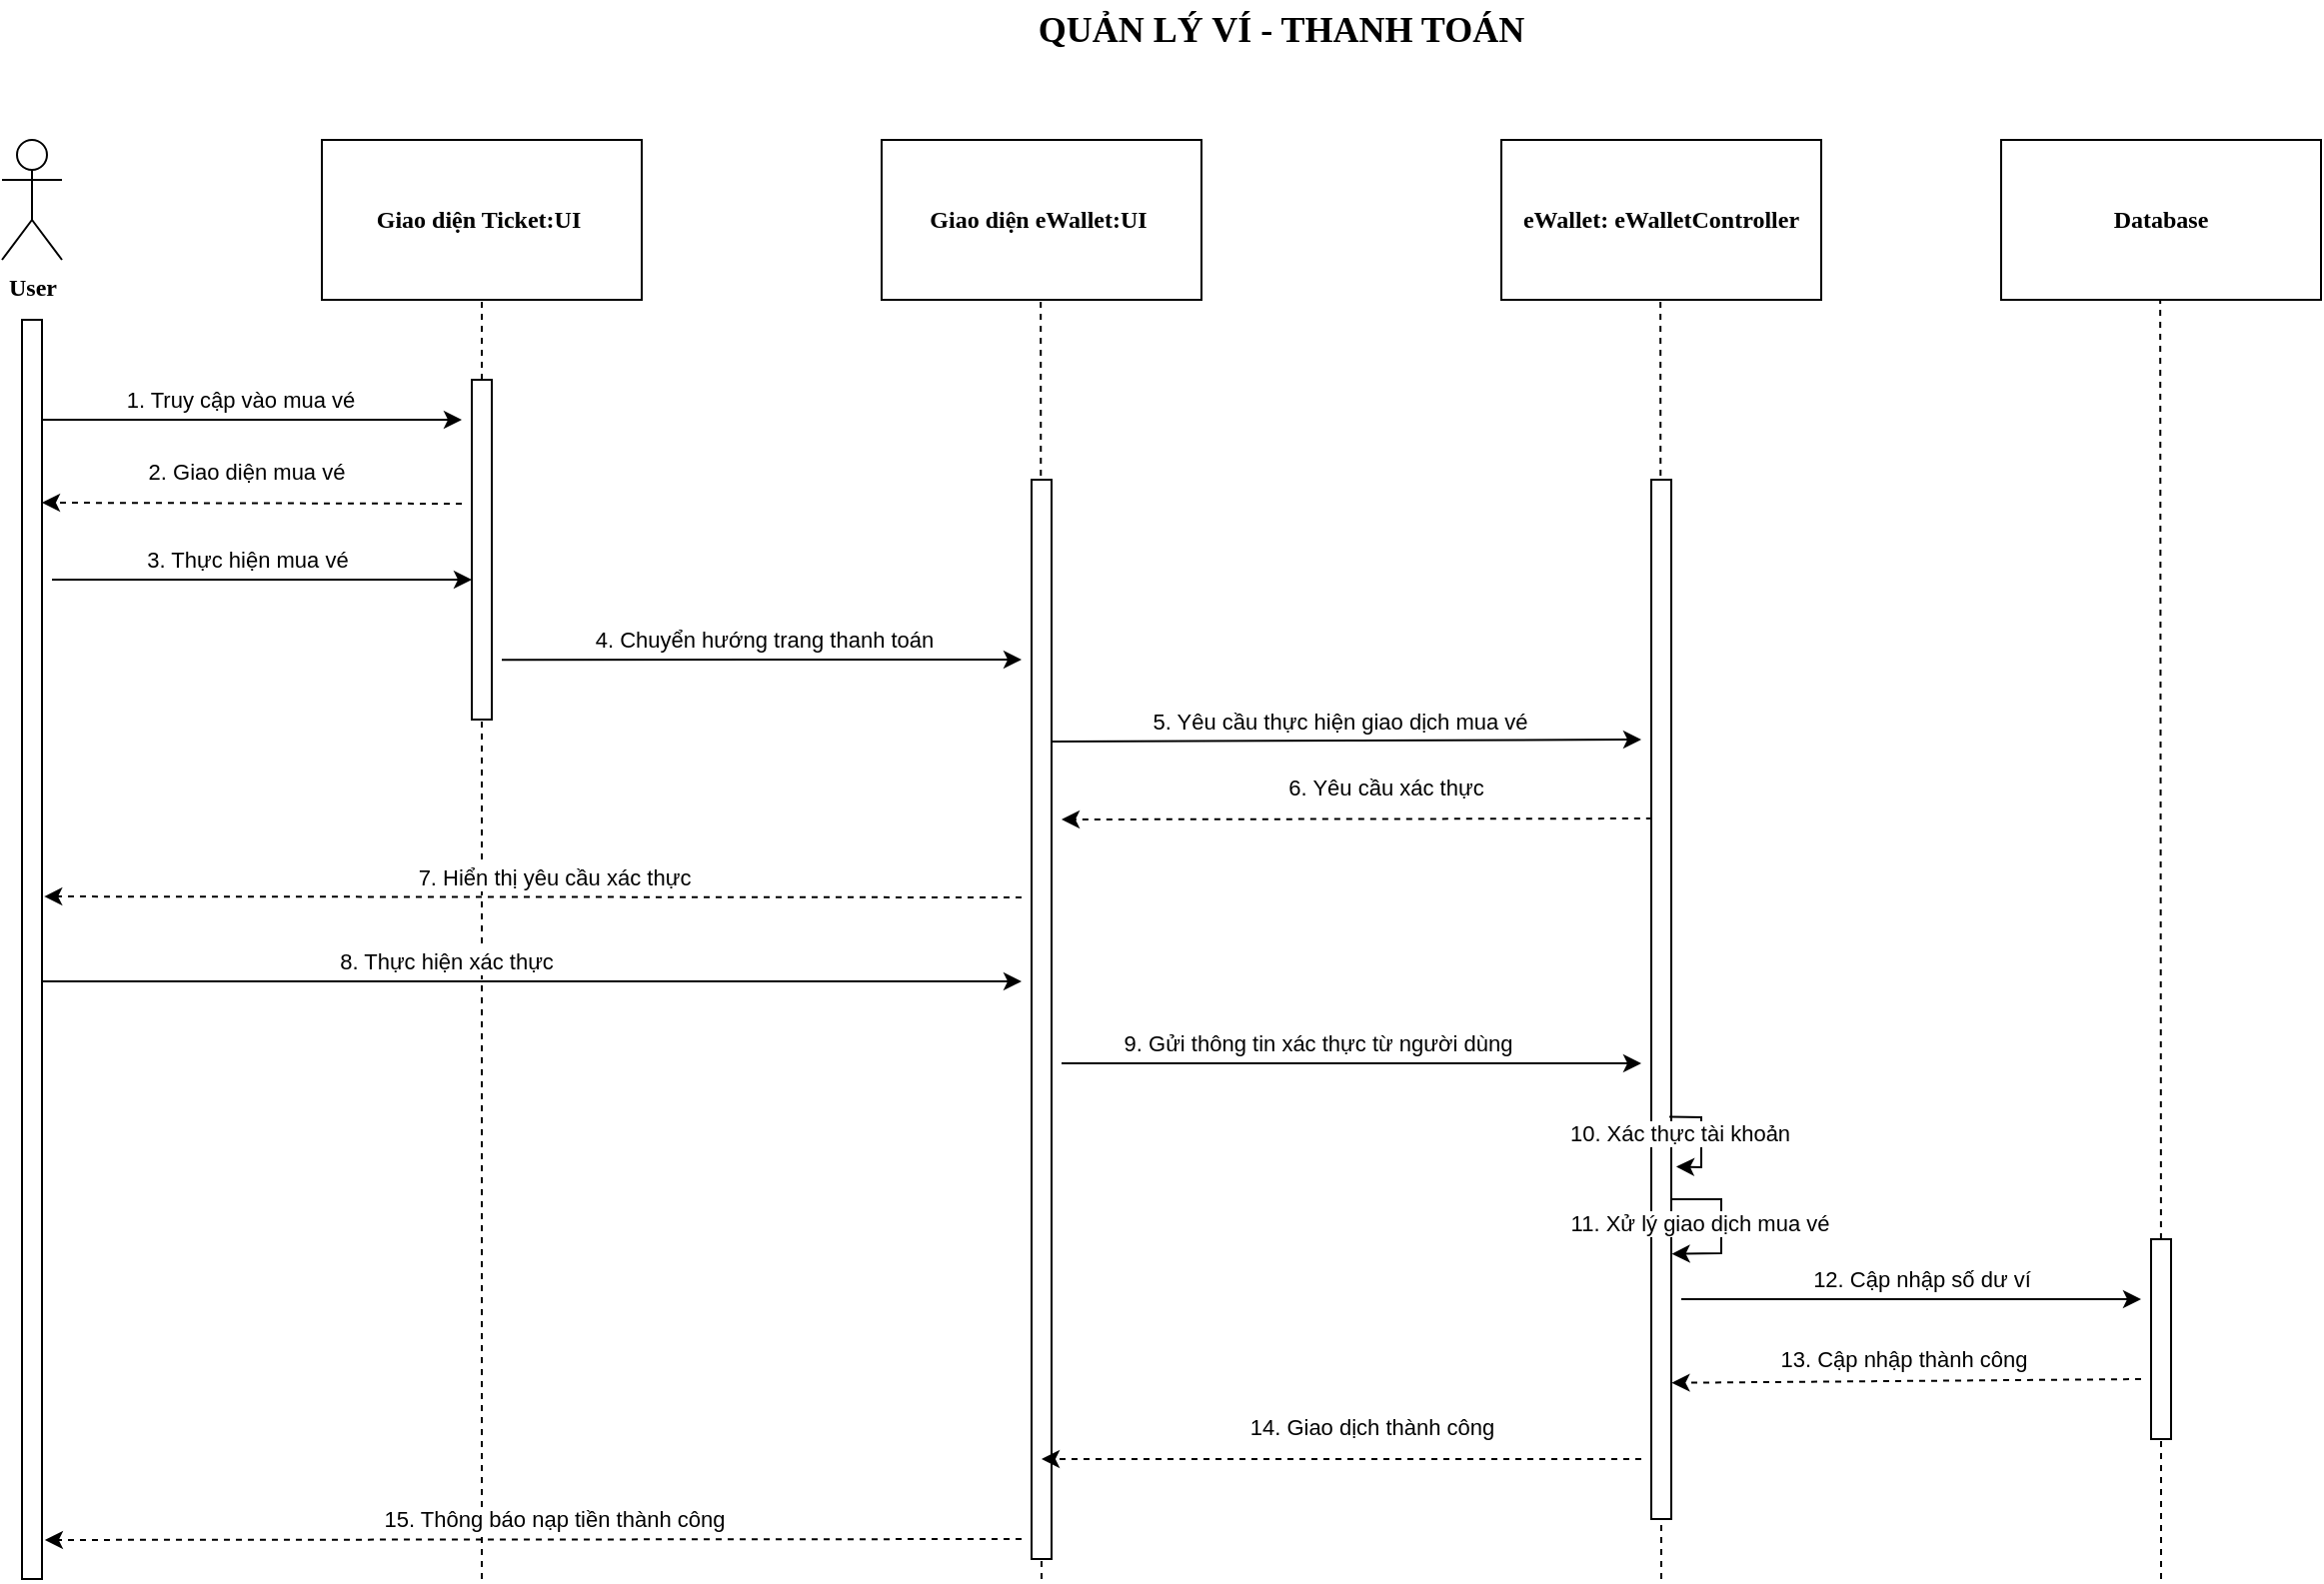 <mxfile version="16.1.0" type="device"><diagram id="OPgnjYQOIKMnqpQ24BVT" name="Page-1"><mxGraphModel dx="1902" dy="1037" grid="1" gridSize="10" guides="1" tooltips="1" connect="1" arrows="1" fold="1" page="1" pageScale="1" pageWidth="850" pageHeight="1100" math="0" shadow="0"><root><mxCell id="0"/><mxCell id="1" parent="0"/><mxCell id="kv_ZL7hJI2v7ppYzHrGt-1" value="User" style="shape=umlActor;verticalLabelPosition=bottom;verticalAlign=top;html=1;outlineConnect=0;fontFamily=Verdana;fontStyle=1" parent="1" vertex="1"><mxGeometry x="240" y="120" width="30" height="60" as="geometry"/></mxCell><mxCell id="kv_ZL7hJI2v7ppYzHrGt-2" value="Giao diện Ticket:UI&amp;nbsp;" style="rounded=0;whiteSpace=wrap;html=1;fontFamily=Verdana;fontStyle=1" parent="1" vertex="1"><mxGeometry x="400" y="120" width="160" height="80" as="geometry"/></mxCell><mxCell id="kv_ZL7hJI2v7ppYzHrGt-3" value="Giao diện eWallet:UI&amp;nbsp;" style="rounded=0;whiteSpace=wrap;html=1;fontFamily=Verdana;fontStyle=1" parent="1" vertex="1"><mxGeometry x="680" y="120" width="160" height="80" as="geometry"/></mxCell><mxCell id="kv_ZL7hJI2v7ppYzHrGt-4" value="Database" style="rounded=0;whiteSpace=wrap;html=1;fontFamily=Verdana;fontStyle=1" parent="1" vertex="1"><mxGeometry x="1240" y="120" width="160" height="80" as="geometry"/></mxCell><mxCell id="kv_ZL7hJI2v7ppYzHrGt-6" value="" style="rounded=0;whiteSpace=wrap;html=1;fontFamily=Verdana;" parent="1" vertex="1"><mxGeometry x="250" y="210" width="10" height="630" as="geometry"/></mxCell><mxCell id="kv_ZL7hJI2v7ppYzHrGt-7" value="" style="endArrow=none;html=1;rounded=0;fontFamily=Verdana;dashed=1;entryX=0.5;entryY=1;entryDx=0;entryDy=0;startArrow=none;" parent="1" source="kv_ZL7hJI2v7ppYzHrGt-11" target="kv_ZL7hJI2v7ppYzHrGt-2" edge="1"><mxGeometry width="50" height="50" relative="1" as="geometry"><mxPoint x="480" y="920" as="sourcePoint"/><mxPoint x="780" y="600" as="targetPoint"/></mxGeometry></mxCell><mxCell id="kv_ZL7hJI2v7ppYzHrGt-8" value="" style="endArrow=none;html=1;rounded=0;fontFamily=Verdana;dashed=1;entryX=0.5;entryY=1;entryDx=0;entryDy=0;" parent="1" edge="1"><mxGeometry width="50" height="50" relative="1" as="geometry"><mxPoint x="760.0" y="840" as="sourcePoint"/><mxPoint x="759.58" y="200" as="targetPoint"/></mxGeometry></mxCell><mxCell id="kv_ZL7hJI2v7ppYzHrGt-10" value="" style="endArrow=none;html=1;rounded=0;fontFamily=Verdana;dashed=1;entryX=0.5;entryY=1;entryDx=0;entryDy=0;startArrow=none;" parent="1" source="kv_ZL7hJI2v7ppYzHrGt-42" edge="1"><mxGeometry width="50" height="50" relative="1" as="geometry"><mxPoint x="1320" y="840" as="sourcePoint"/><mxPoint x="1319.58" y="200" as="targetPoint"/></mxGeometry></mxCell><mxCell id="kv_ZL7hJI2v7ppYzHrGt-11" value="" style="rounded=0;whiteSpace=wrap;html=1;" parent="1" vertex="1"><mxGeometry x="475" y="240" width="10" height="170" as="geometry"/></mxCell><mxCell id="kv_ZL7hJI2v7ppYzHrGt-12" value="" style="endArrow=none;html=1;rounded=0;fontFamily=Verdana;dashed=1;entryX=0.5;entryY=1;entryDx=0;entryDy=0;" parent="1" target="kv_ZL7hJI2v7ppYzHrGt-11" edge="1"><mxGeometry width="50" height="50" relative="1" as="geometry"><mxPoint x="480.0" y="840" as="sourcePoint"/><mxPoint x="480.0" y="581" as="targetPoint"/></mxGeometry></mxCell><mxCell id="kv_ZL7hJI2v7ppYzHrGt-13" value="" style="endArrow=classic;html=1;rounded=0;" parent="1" edge="1"><mxGeometry width="50" height="50" relative="1" as="geometry"><mxPoint x="260.0" y="260" as="sourcePoint"/><mxPoint x="470.0" y="260" as="targetPoint"/></mxGeometry></mxCell><mxCell id="kv_ZL7hJI2v7ppYzHrGt-14" value="1. Truy cập vào mua vé" style="edgeLabel;html=1;align=center;verticalAlign=middle;resizable=0;points=[];" parent="kv_ZL7hJI2v7ppYzHrGt-13" vertex="1" connectable="0"><mxGeometry x="-0.268" y="-2" relative="1" as="geometry"><mxPoint x="22" y="-12" as="offset"/></mxGeometry></mxCell><mxCell id="kv_ZL7hJI2v7ppYzHrGt-15" value="" style="endArrow=classic;html=1;rounded=0;exitX=1.5;exitY=0.824;exitDx=0;exitDy=0;exitPerimeter=0;" parent="1" source="kv_ZL7hJI2v7ppYzHrGt-11" edge="1"><mxGeometry width="50" height="50" relative="1" as="geometry"><mxPoint x="485" y="340" as="sourcePoint"/><mxPoint x="750" y="380" as="targetPoint"/></mxGeometry></mxCell><mxCell id="kv_ZL7hJI2v7ppYzHrGt-16" value="4. Chuyển hướng trang thanh toán" style="edgeLabel;html=1;align=center;verticalAlign=middle;resizable=0;points=[];" parent="kv_ZL7hJI2v7ppYzHrGt-15" vertex="1" connectable="0"><mxGeometry x="-0.268" y="-2" relative="1" as="geometry"><mxPoint x="36" y="-12" as="offset"/></mxGeometry></mxCell><mxCell id="kv_ZL7hJI2v7ppYzHrGt-17" value="" style="rounded=0;whiteSpace=wrap;html=1;" parent="1" vertex="1"><mxGeometry x="755" y="290" width="10" height="540" as="geometry"/></mxCell><mxCell id="kv_ZL7hJI2v7ppYzHrGt-20" value="" style="endArrow=classic;html=1;rounded=0;dashed=1;entryX=1.022;entryY=0.869;entryDx=0;entryDy=0;entryPerimeter=0;" parent="1" target="kv_ZL7hJI2v7ppYzHrGt-59" edge="1"><mxGeometry width="50" height="50" relative="1" as="geometry"><mxPoint x="1310" y="740" as="sourcePoint"/><mxPoint x="1080" y="720" as="targetPoint"/><Array as="points"/></mxGeometry></mxCell><mxCell id="kv_ZL7hJI2v7ppYzHrGt-65" value="13. Cập nhập thành công" style="edgeLabel;html=1;align=center;verticalAlign=middle;resizable=0;points=[];" parent="kv_ZL7hJI2v7ppYzHrGt-20" vertex="1" connectable="0"><mxGeometry x="0.083" relative="1" as="geometry"><mxPoint x="8" y="-11" as="offset"/></mxGeometry></mxCell><mxCell id="kv_ZL7hJI2v7ppYzHrGt-22" value="" style="endArrow=classic;html=1;rounded=0;dashed=1;exitX=0.042;exitY=0.326;exitDx=0;exitDy=0;exitPerimeter=0;" parent="1" source="kv_ZL7hJI2v7ppYzHrGt-59" edge="1"><mxGeometry width="50" height="50" relative="1" as="geometry"><mxPoint x="1060" y="419" as="sourcePoint"/><mxPoint x="770" y="460" as="targetPoint"/></mxGeometry></mxCell><mxCell id="kv_ZL7hJI2v7ppYzHrGt-23" value="6. Yêu cầu xác thực" style="edgeLabel;html=1;align=center;verticalAlign=middle;resizable=0;points=[];" parent="kv_ZL7hJI2v7ppYzHrGt-22" vertex="1" connectable="0"><mxGeometry x="-0.398" relative="1" as="geometry"><mxPoint x="-45" y="-16" as="offset"/></mxGeometry></mxCell><mxCell id="kv_ZL7hJI2v7ppYzHrGt-24" value="" style="endArrow=classic;html=1;rounded=0;dashed=1;entryX=1.111;entryY=0.458;entryDx=0;entryDy=0;entryPerimeter=0;" parent="1" target="kv_ZL7hJI2v7ppYzHrGt-6" edge="1"><mxGeometry width="50" height="50" relative="1" as="geometry"><mxPoint x="750" y="499" as="sourcePoint"/><mxPoint x="264.56" y="418.53" as="targetPoint"/></mxGeometry></mxCell><mxCell id="kv_ZL7hJI2v7ppYzHrGt-25" value="7. Hiển thị yêu cầu xác thực" style="edgeLabel;html=1;align=center;verticalAlign=middle;resizable=0;points=[];" parent="kv_ZL7hJI2v7ppYzHrGt-24" vertex="1" connectable="0"><mxGeometry x="-0.054" y="1" relative="1" as="geometry"><mxPoint x="-3" y="-11" as="offset"/></mxGeometry></mxCell><mxCell id="kv_ZL7hJI2v7ppYzHrGt-26" value="" style="endArrow=classic;html=1;rounded=0;" parent="1" edge="1"><mxGeometry width="50" height="50" relative="1" as="geometry"><mxPoint x="265.0" y="340" as="sourcePoint"/><mxPoint x="475.0" y="340" as="targetPoint"/></mxGeometry></mxCell><mxCell id="kv_ZL7hJI2v7ppYzHrGt-27" value="3. Thực hiện mua vé&amp;nbsp;" style="edgeLabel;html=1;align=center;verticalAlign=middle;resizable=0;points=[];" parent="kv_ZL7hJI2v7ppYzHrGt-26" vertex="1" connectable="0"><mxGeometry x="-0.268" y="-2" relative="1" as="geometry"><mxPoint x="22" y="-12" as="offset"/></mxGeometry></mxCell><mxCell id="kv_ZL7hJI2v7ppYzHrGt-28" value="" style="endArrow=classic;html=1;rounded=0;" parent="1" edge="1"><mxGeometry width="50" height="50" relative="1" as="geometry"><mxPoint x="260" y="541" as="sourcePoint"/><mxPoint x="750" y="541" as="targetPoint"/></mxGeometry></mxCell><mxCell id="kv_ZL7hJI2v7ppYzHrGt-29" value="8. Thực hiện xác thực" style="edgeLabel;html=1;align=center;verticalAlign=middle;resizable=0;points=[];" parent="kv_ZL7hJI2v7ppYzHrGt-28" vertex="1" connectable="0"><mxGeometry x="-0.268" y="-2" relative="1" as="geometry"><mxPoint x="22" y="-12" as="offset"/></mxGeometry></mxCell><mxCell id="kv_ZL7hJI2v7ppYzHrGt-30" value="" style="endArrow=classic;html=1;rounded=0;" parent="1" edge="1"><mxGeometry width="50" height="50" relative="1" as="geometry"><mxPoint x="770" y="582" as="sourcePoint"/><mxPoint x="1060" y="582" as="targetPoint"/></mxGeometry></mxCell><mxCell id="kv_ZL7hJI2v7ppYzHrGt-31" value="9. Gửi thông tin xác thực từ người dùng" style="edgeLabel;html=1;align=center;verticalAlign=middle;resizable=0;points=[];" parent="kv_ZL7hJI2v7ppYzHrGt-30" vertex="1" connectable="0"><mxGeometry x="-0.268" y="-2" relative="1" as="geometry"><mxPoint x="22" y="-12" as="offset"/></mxGeometry></mxCell><mxCell id="kv_ZL7hJI2v7ppYzHrGt-36" value="" style="endArrow=classic;html=1;rounded=0;dashed=1;" parent="1" edge="1"><mxGeometry width="50" height="50" relative="1" as="geometry"><mxPoint x="1060" y="780" as="sourcePoint"/><mxPoint x="760" y="780" as="targetPoint"/></mxGeometry></mxCell><mxCell id="kv_ZL7hJI2v7ppYzHrGt-37" value="14. Giao dịch thành công" style="edgeLabel;html=1;align=center;verticalAlign=middle;resizable=0;points=[];" parent="kv_ZL7hJI2v7ppYzHrGt-36" vertex="1" connectable="0"><mxGeometry x="-0.398" relative="1" as="geometry"><mxPoint x="-45" y="-16" as="offset"/></mxGeometry></mxCell><mxCell id="kv_ZL7hJI2v7ppYzHrGt-38" value="" style="endArrow=classic;html=1;rounded=0;dashed=1;entryX=1.144;entryY=0.969;entryDx=0;entryDy=0;entryPerimeter=0;" parent="1" target="kv_ZL7hJI2v7ppYzHrGt-6" edge="1"><mxGeometry width="50" height="50" relative="1" as="geometry"><mxPoint x="750" y="820" as="sourcePoint"/><mxPoint x="260.0" y="780" as="targetPoint"/></mxGeometry></mxCell><mxCell id="kv_ZL7hJI2v7ppYzHrGt-39" value="15. Thông báo nạp tiền thành công" style="edgeLabel;html=1;align=center;verticalAlign=middle;resizable=0;points=[];" parent="kv_ZL7hJI2v7ppYzHrGt-38" vertex="1" connectable="0"><mxGeometry x="-0.054" y="1" relative="1" as="geometry"><mxPoint x="-3" y="-11" as="offset"/></mxGeometry></mxCell><mxCell id="kv_ZL7hJI2v7ppYzHrGt-40" value="" style="endArrow=classic;html=1;rounded=0;" parent="1" edge="1"><mxGeometry width="50" height="50" relative="1" as="geometry"><mxPoint x="1080" y="700" as="sourcePoint"/><mxPoint x="1310" y="700" as="targetPoint"/></mxGeometry></mxCell><mxCell id="kv_ZL7hJI2v7ppYzHrGt-66" value="12. Cập nhập số dư ví" style="edgeLabel;html=1;align=center;verticalAlign=middle;resizable=0;points=[];" parent="kv_ZL7hJI2v7ppYzHrGt-40" vertex="1" connectable="0"><mxGeometry x="0.384" relative="1" as="geometry"><mxPoint x="-39" y="-10" as="offset"/></mxGeometry></mxCell><mxCell id="kv_ZL7hJI2v7ppYzHrGt-42" value="" style="rounded=0;whiteSpace=wrap;html=1;" parent="1" vertex="1"><mxGeometry x="1315" y="670" width="10" height="100" as="geometry"/></mxCell><mxCell id="kv_ZL7hJI2v7ppYzHrGt-43" value="" style="endArrow=none;html=1;rounded=0;fontFamily=Verdana;dashed=1;entryX=0.5;entryY=1;entryDx=0;entryDy=0;" parent="1" target="kv_ZL7hJI2v7ppYzHrGt-42" edge="1"><mxGeometry width="50" height="50" relative="1" as="geometry"><mxPoint x="1320.0" y="840" as="sourcePoint"/><mxPoint x="1319.58" y="200" as="targetPoint"/></mxGeometry></mxCell><mxCell id="kv_ZL7hJI2v7ppYzHrGt-46" value="" style="endArrow=classic;html=1;rounded=0;dashed=1;entryX=1;entryY=0.25;entryDx=0;entryDy=0;" parent="1" edge="1"><mxGeometry width="50" height="50" relative="1" as="geometry"><mxPoint x="470.0" y="302" as="sourcePoint"/><mxPoint x="260.0" y="301.5" as="targetPoint"/></mxGeometry></mxCell><mxCell id="kv_ZL7hJI2v7ppYzHrGt-47" value="2. Giao diện mua vé" style="edgeLabel;html=1;align=center;verticalAlign=middle;resizable=0;points=[];" parent="kv_ZL7hJI2v7ppYzHrGt-46" vertex="1" connectable="0"><mxGeometry x="-0.398" relative="1" as="geometry"><mxPoint x="-45" y="-16" as="offset"/></mxGeometry></mxCell><mxCell id="kv_ZL7hJI2v7ppYzHrGt-57" value="eWallet: eWalletController" style="rounded=0;whiteSpace=wrap;html=1;fontFamily=Verdana;fontStyle=1" parent="1" vertex="1"><mxGeometry x="990" y="120" width="160" height="80" as="geometry"/></mxCell><mxCell id="kv_ZL7hJI2v7ppYzHrGt-58" value="" style="endArrow=none;html=1;rounded=0;fontFamily=Verdana;dashed=1;entryX=0.5;entryY=1;entryDx=0;entryDy=0;" parent="1" edge="1"><mxGeometry width="50" height="50" relative="1" as="geometry"><mxPoint x="1070.0" y="840" as="sourcePoint"/><mxPoint x="1069.58" y="200" as="targetPoint"/></mxGeometry></mxCell><mxCell id="kv_ZL7hJI2v7ppYzHrGt-59" value="" style="rounded=0;whiteSpace=wrap;html=1;" parent="1" vertex="1"><mxGeometry x="1065" y="290" width="10" height="520" as="geometry"/></mxCell><mxCell id="kv_ZL7hJI2v7ppYzHrGt-60" value="" style="endArrow=classic;html=1;rounded=0;exitX=0.905;exitY=0.613;exitDx=0;exitDy=0;exitPerimeter=0;entryX=1.249;entryY=0.661;entryDx=0;entryDy=0;entryPerimeter=0;" parent="1" source="kv_ZL7hJI2v7ppYzHrGt-59" target="kv_ZL7hJI2v7ppYzHrGt-59" edge="1"><mxGeometry width="50" height="50" relative="1" as="geometry"><mxPoint x="1075" y="620" as="sourcePoint"/><mxPoint x="1090" y="550" as="targetPoint"/><Array as="points"><mxPoint x="1090" y="609"/><mxPoint x="1090" y="634"/></Array></mxGeometry></mxCell><mxCell id="kv_ZL7hJI2v7ppYzHrGt-61" value="10. Xác thực tài khoản" style="edgeLabel;html=1;align=center;verticalAlign=middle;resizable=0;points=[];" parent="kv_ZL7hJI2v7ppYzHrGt-60" vertex="1" connectable="0"><mxGeometry x="0.148" y="1" relative="1" as="geometry"><mxPoint x="-12" y="-7" as="offset"/></mxGeometry></mxCell><mxCell id="kv_ZL7hJI2v7ppYzHrGt-63" value="" style="endArrow=classic;html=1;rounded=0;exitX=1.144;exitY=0.238;exitDx=0;exitDy=0;exitPerimeter=0;" parent="1" edge="1"><mxGeometry width="50" height="50" relative="1" as="geometry"><mxPoint x="765.0" y="420.98" as="sourcePoint"/><mxPoint x="1060" y="420" as="targetPoint"/></mxGeometry></mxCell><mxCell id="kv_ZL7hJI2v7ppYzHrGt-64" value="5. Yêu cầu thực hiện giao dịch mua vé" style="edgeLabel;html=1;align=center;verticalAlign=middle;resizable=0;points=[];" parent="kv_ZL7hJI2v7ppYzHrGt-63" vertex="1" connectable="0"><mxGeometry x="-0.268" y="-2" relative="1" as="geometry"><mxPoint x="36" y="-12" as="offset"/></mxGeometry></mxCell><mxCell id="kv_ZL7hJI2v7ppYzHrGt-67" value="" style="endArrow=classic;html=1;rounded=0;entryX=1.03;entryY=0.745;entryDx=0;entryDy=0;entryPerimeter=0;" parent="1" target="kv_ZL7hJI2v7ppYzHrGt-59" edge="1"><mxGeometry width="50" height="50" relative="1" as="geometry"><mxPoint x="1075" y="650" as="sourcePoint"/><mxPoint x="1087.49" y="643.72" as="targetPoint"/><Array as="points"><mxPoint x="1100" y="650"/><mxPoint x="1100" y="677"/></Array></mxGeometry></mxCell><mxCell id="kv_ZL7hJI2v7ppYzHrGt-68" value="11. Xử lý giao dịch mua vé" style="edgeLabel;html=1;align=center;verticalAlign=middle;resizable=0;points=[];" parent="kv_ZL7hJI2v7ppYzHrGt-67" vertex="1" connectable="0"><mxGeometry x="0.148" y="1" relative="1" as="geometry"><mxPoint x="-12" y="-7" as="offset"/></mxGeometry></mxCell><mxCell id="GcEqIj8SeVTG-VC2crFi-1" value="QUẢN LÝ VÍ - THANH TOÁN" style="text;html=1;strokeColor=none;fillColor=none;align=center;verticalAlign=middle;whiteSpace=wrap;rounded=0;fontFamily=Verdana;fontSize=18;fontStyle=1" vertex="1" parent="1"><mxGeometry x="740" y="50" width="280" height="30" as="geometry"/></mxCell></root></mxGraphModel></diagram></mxfile>